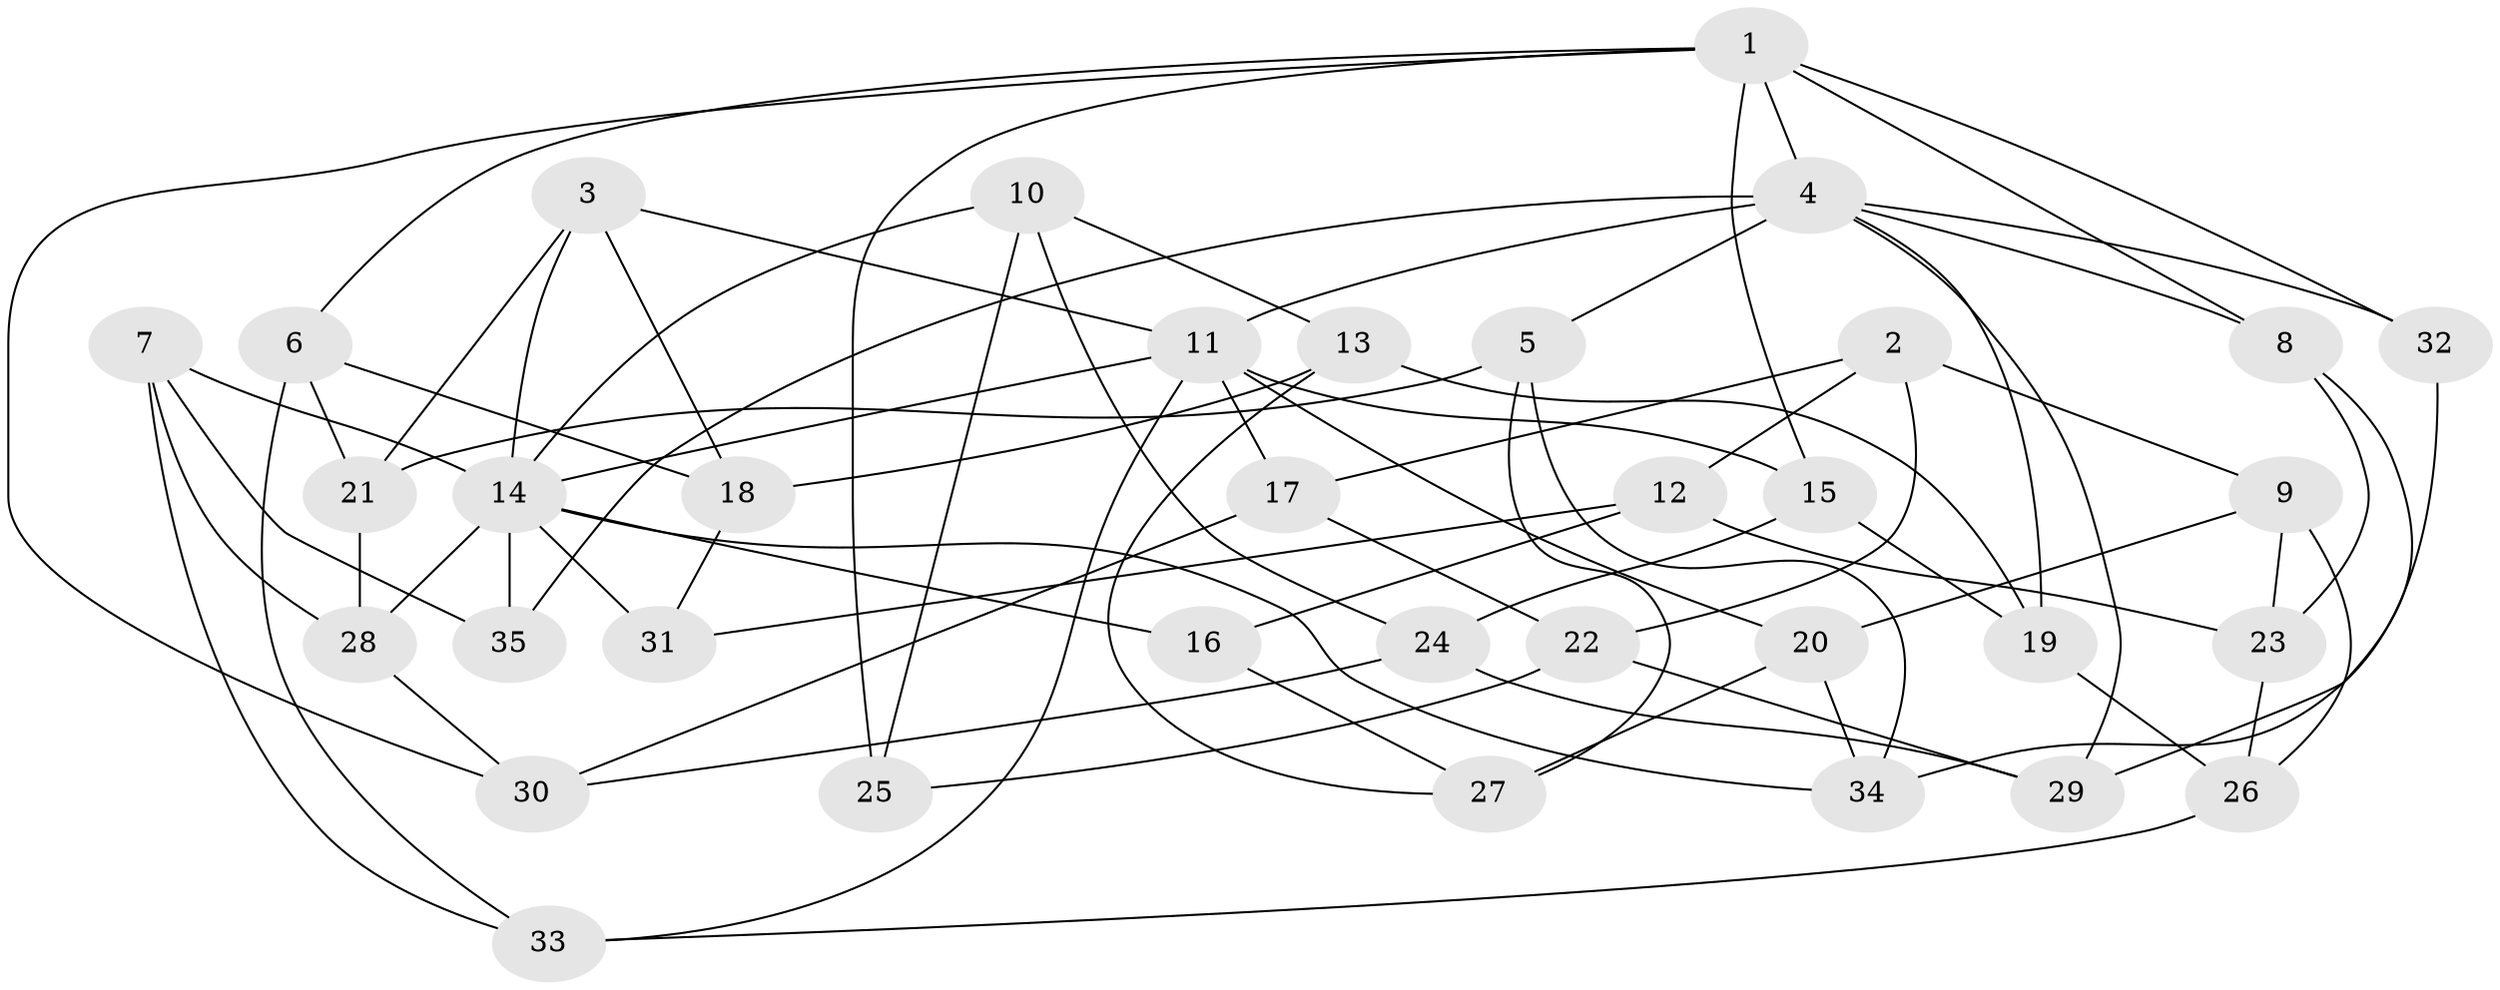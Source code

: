 // original degree distribution, {4: 1.0}
// Generated by graph-tools (version 1.1) at 2025/53/03/04/25 22:53:38]
// undirected, 35 vertices, 75 edges
graph export_dot {
  node [color=gray90,style=filled];
  1;
  2;
  3;
  4;
  5;
  6;
  7;
  8;
  9;
  10;
  11;
  12;
  13;
  14;
  15;
  16;
  17;
  18;
  19;
  20;
  21;
  22;
  23;
  24;
  25;
  26;
  27;
  28;
  29;
  30;
  31;
  32;
  33;
  34;
  35;
  1 -- 4 [weight=2.0];
  1 -- 6 [weight=1.0];
  1 -- 8 [weight=1.0];
  1 -- 15 [weight=1.0];
  1 -- 25 [weight=2.0];
  1 -- 30 [weight=1.0];
  1 -- 32 [weight=2.0];
  2 -- 9 [weight=1.0];
  2 -- 12 [weight=1.0];
  2 -- 17 [weight=1.0];
  2 -- 22 [weight=1.0];
  3 -- 11 [weight=1.0];
  3 -- 14 [weight=1.0];
  3 -- 18 [weight=1.0];
  3 -- 21 [weight=1.0];
  4 -- 5 [weight=1.0];
  4 -- 8 [weight=1.0];
  4 -- 11 [weight=1.0];
  4 -- 19 [weight=1.0];
  4 -- 29 [weight=1.0];
  4 -- 32 [weight=1.0];
  4 -- 35 [weight=2.0];
  5 -- 21 [weight=1.0];
  5 -- 27 [weight=1.0];
  5 -- 34 [weight=1.0];
  6 -- 18 [weight=1.0];
  6 -- 21 [weight=1.0];
  6 -- 33 [weight=1.0];
  7 -- 14 [weight=1.0];
  7 -- 28 [weight=1.0];
  7 -- 33 [weight=1.0];
  7 -- 35 [weight=1.0];
  8 -- 23 [weight=1.0];
  8 -- 29 [weight=1.0];
  9 -- 20 [weight=1.0];
  9 -- 23 [weight=1.0];
  9 -- 26 [weight=1.0];
  10 -- 13 [weight=1.0];
  10 -- 14 [weight=1.0];
  10 -- 24 [weight=1.0];
  10 -- 25 [weight=1.0];
  11 -- 14 [weight=2.0];
  11 -- 15 [weight=1.0];
  11 -- 17 [weight=1.0];
  11 -- 20 [weight=1.0];
  11 -- 33 [weight=1.0];
  12 -- 16 [weight=1.0];
  12 -- 23 [weight=1.0];
  12 -- 31 [weight=1.0];
  13 -- 18 [weight=1.0];
  13 -- 19 [weight=1.0];
  13 -- 27 [weight=1.0];
  14 -- 16 [weight=2.0];
  14 -- 28 [weight=1.0];
  14 -- 31 [weight=2.0];
  14 -- 34 [weight=1.0];
  14 -- 35 [weight=1.0];
  15 -- 19 [weight=1.0];
  15 -- 24 [weight=1.0];
  16 -- 27 [weight=1.0];
  17 -- 22 [weight=1.0];
  17 -- 30 [weight=1.0];
  18 -- 31 [weight=1.0];
  19 -- 26 [weight=1.0];
  20 -- 27 [weight=1.0];
  20 -- 34 [weight=1.0];
  21 -- 28 [weight=1.0];
  22 -- 25 [weight=1.0];
  22 -- 29 [weight=1.0];
  23 -- 26 [weight=1.0];
  24 -- 29 [weight=1.0];
  24 -- 30 [weight=1.0];
  26 -- 33 [weight=1.0];
  28 -- 30 [weight=1.0];
  32 -- 34 [weight=1.0];
}
